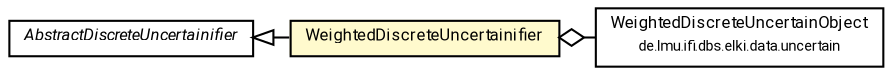 #!/usr/local/bin/dot
#
# Class diagram 
# Generated by UMLGraph version R5_7_2-60-g0e99a6 (http://www.spinellis.gr/umlgraph/)
#

digraph G {
	graph [fontnames="svg"]
	edge [fontname="Roboto",fontsize=7,labelfontname="Roboto",labelfontsize=7,color="black"];
	node [fontname="Roboto",fontcolor="black",fontsize=8,shape=plaintext,margin=0,width=0,height=0];
	nodesep=0.15;
	ranksep=0.25;
	rankdir=LR;
	// de.lmu.ifi.dbs.elki.data.uncertain.WeightedDiscreteUncertainObject
	c10847655 [label=<<table title="de.lmu.ifi.dbs.elki.data.uncertain.WeightedDiscreteUncertainObject" border="0" cellborder="1" cellspacing="0" cellpadding="2" href="../WeightedDiscreteUncertainObject.html" target="_parent">
		<tr><td><table border="0" cellspacing="0" cellpadding="1">
		<tr><td align="center" balign="center"> <font face="Roboto">WeightedDiscreteUncertainObject</font> </td></tr>
		<tr><td align="center" balign="center"> <font face="Roboto" point-size="7.0">de.lmu.ifi.dbs.elki.data.uncertain</font> </td></tr>
		</table></td></tr>
		</table>>, URL="../WeightedDiscreteUncertainObject.html"];
	// de.lmu.ifi.dbs.elki.data.uncertain.uncertainifier.AbstractDiscreteUncertainifier<UO extends de.lmu.ifi.dbs.elki.data.uncertain.UncertainObject>
	c10847660 [label=<<table title="de.lmu.ifi.dbs.elki.data.uncertain.uncertainifier.AbstractDiscreteUncertainifier" border="0" cellborder="1" cellspacing="0" cellpadding="2" href="AbstractDiscreteUncertainifier.html" target="_parent">
		<tr><td><table border="0" cellspacing="0" cellpadding="1">
		<tr><td align="center" balign="center"> <font face="Roboto"><i>AbstractDiscreteUncertainifier</i></font> </td></tr>
		</table></td></tr>
		</table>>, URL="AbstractDiscreteUncertainifier.html"];
	// de.lmu.ifi.dbs.elki.data.uncertain.uncertainifier.WeightedDiscreteUncertainifier
	c10847663 [label=<<table title="de.lmu.ifi.dbs.elki.data.uncertain.uncertainifier.WeightedDiscreteUncertainifier" border="0" cellborder="1" cellspacing="0" cellpadding="2" bgcolor="lemonChiffon" href="WeightedDiscreteUncertainifier.html" target="_parent">
		<tr><td><table border="0" cellspacing="0" cellpadding="1">
		<tr><td align="center" balign="center"> <font face="Roboto">WeightedDiscreteUncertainifier</font> </td></tr>
		</table></td></tr>
		</table>>, URL="WeightedDiscreteUncertainifier.html"];
	// de.lmu.ifi.dbs.elki.data.uncertain.uncertainifier.WeightedDiscreteUncertainifier extends de.lmu.ifi.dbs.elki.data.uncertain.uncertainifier.AbstractDiscreteUncertainifier<UO extends de.lmu.ifi.dbs.elki.data.uncertain.UncertainObject>
	c10847660 -> c10847663 [arrowtail=empty,dir=back,weight=10];
	// de.lmu.ifi.dbs.elki.data.uncertain.uncertainifier.WeightedDiscreteUncertainifier has de.lmu.ifi.dbs.elki.data.uncertain.WeightedDiscreteUncertainObject
	c10847663 -> c10847655 [arrowhead=none,arrowtail=ediamond,dir=back,weight=4];
}

